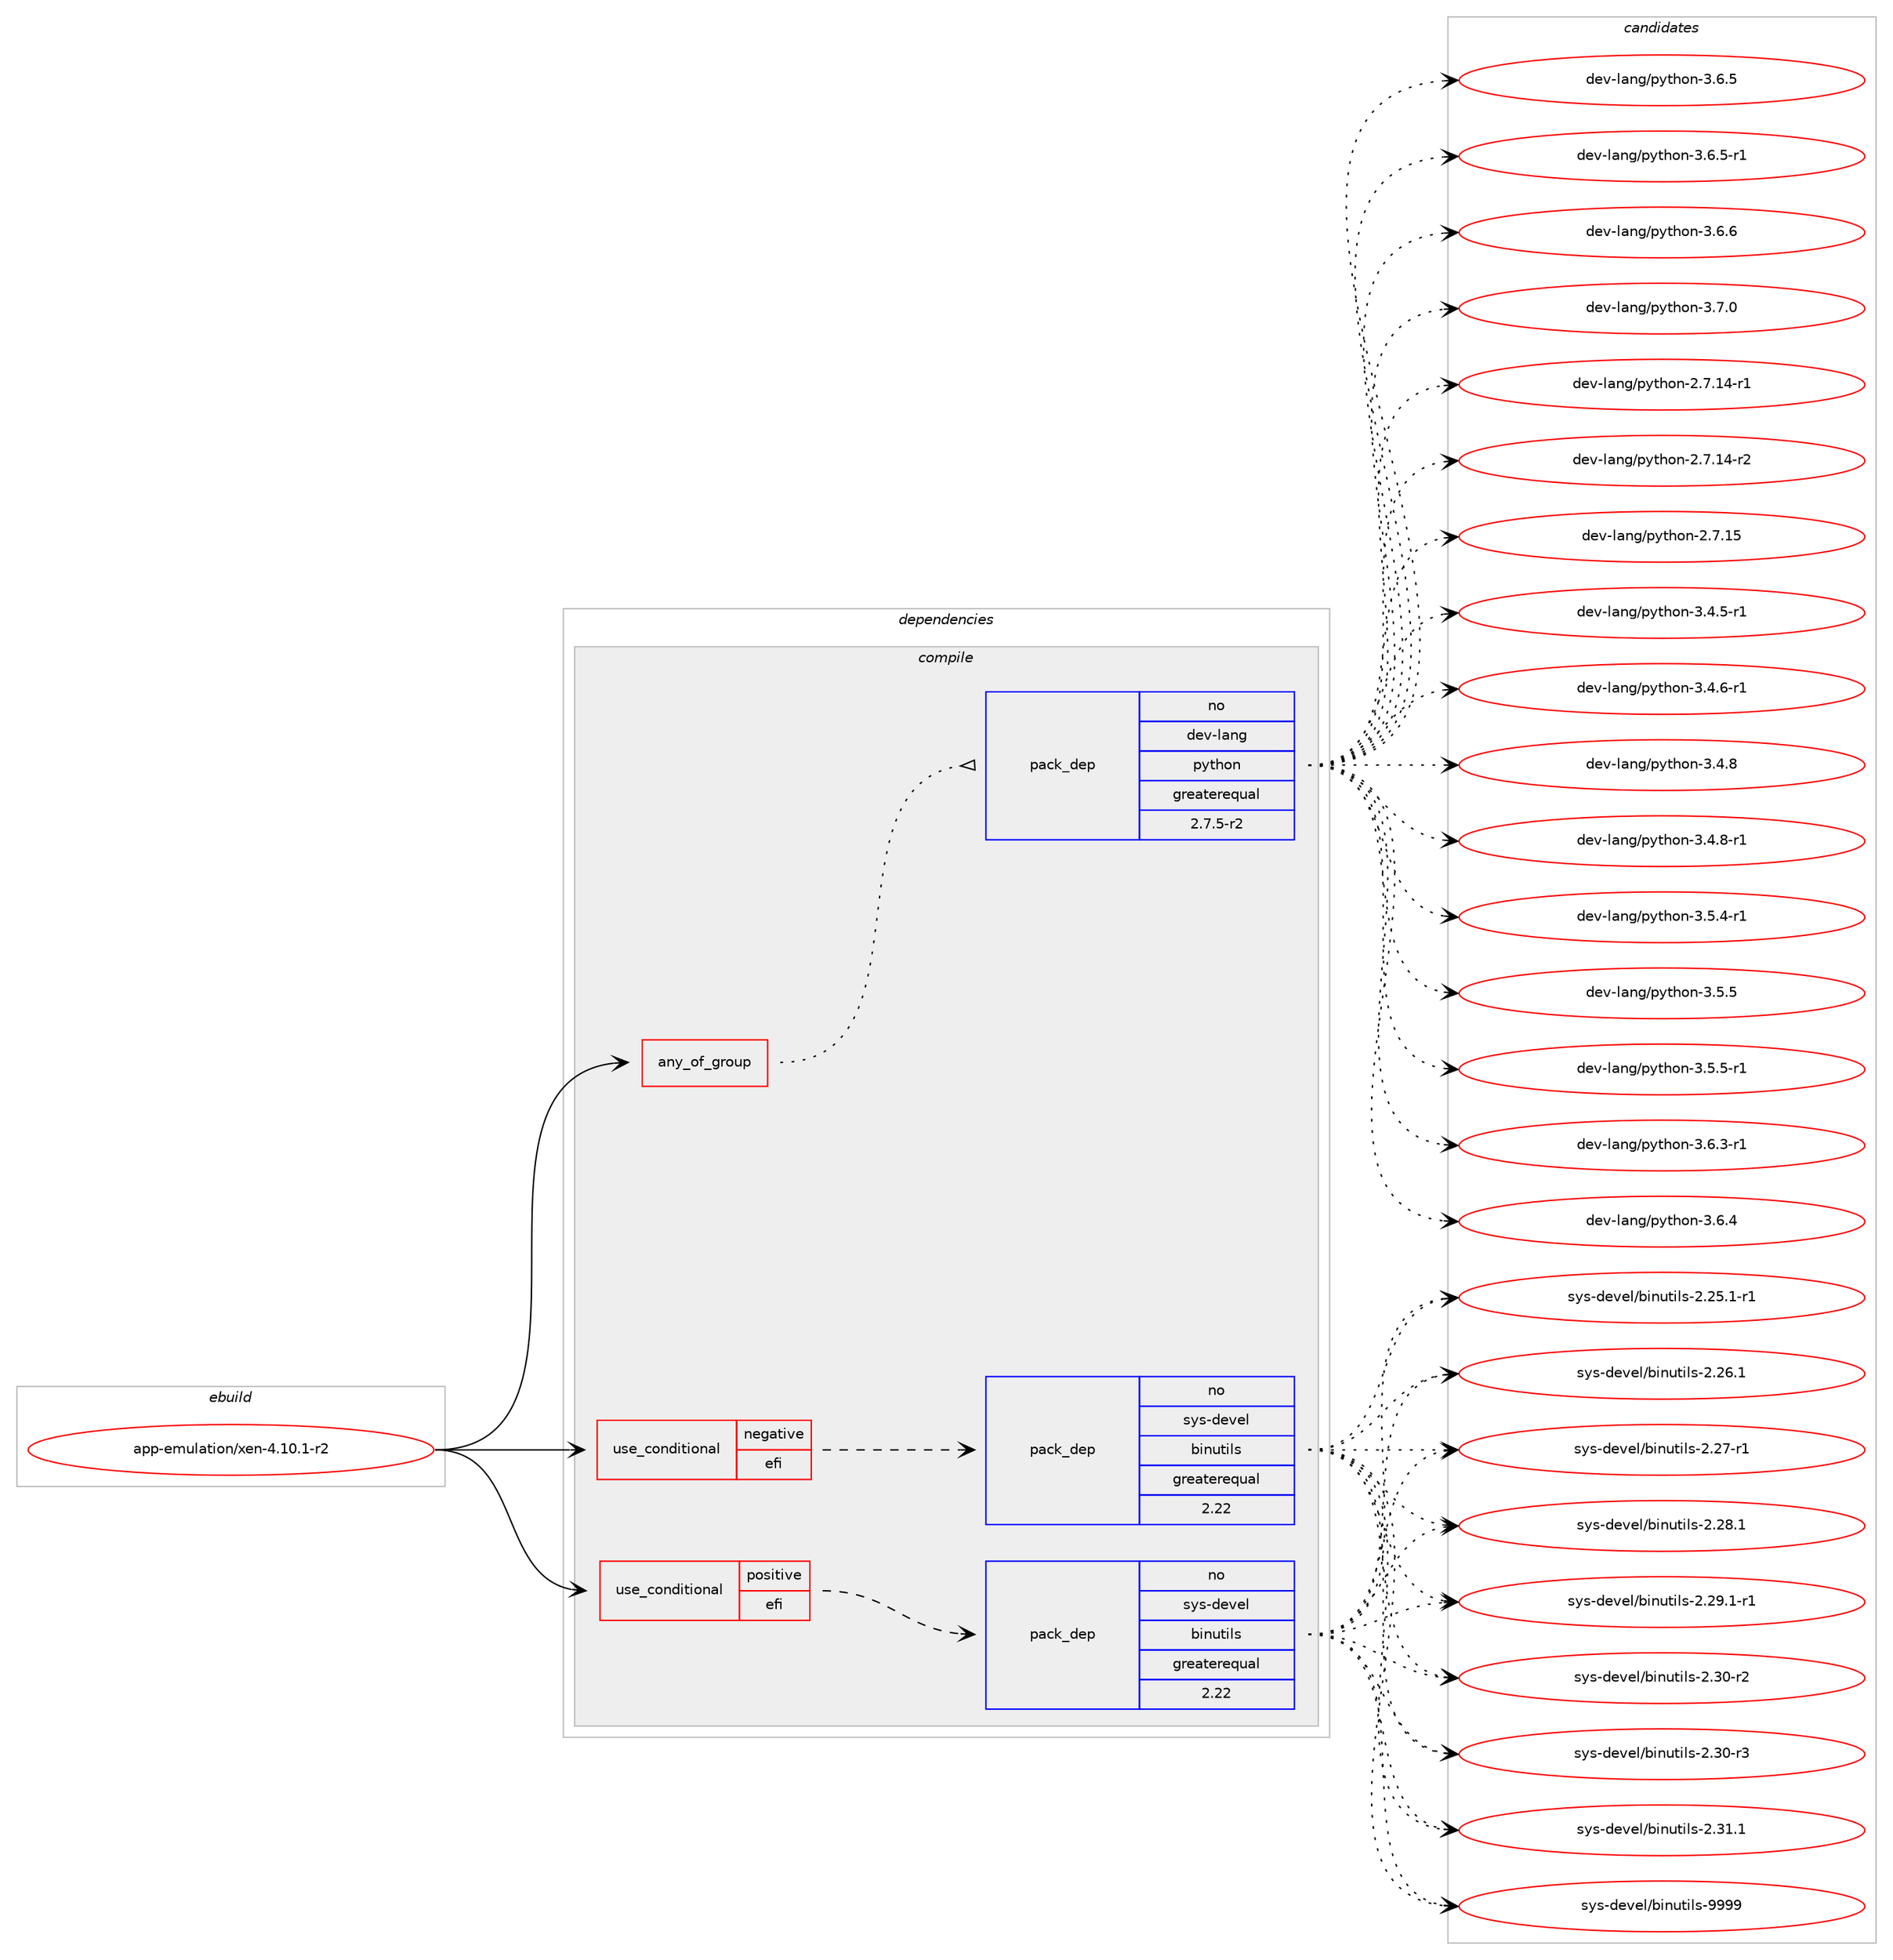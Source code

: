 digraph prolog {

# *************
# Graph options
# *************

newrank=true;
concentrate=true;
compound=true;
graph [rankdir=LR,fontname=Helvetica,fontsize=10,ranksep=1.5];#, ranksep=2.5, nodesep=0.2];
edge  [arrowhead=vee];
node  [fontname=Helvetica,fontsize=10];

# **********
# The ebuild
# **********

subgraph cluster_leftcol {
color=gray;
rank=same;
label=<<i>ebuild</i>>;
id [label="app-emulation/xen-4.10.1-r2", color=red, width=4, href="../app-emulation/xen-4.10.1-r2.svg"];
}

# ****************
# The dependencies
# ****************

subgraph cluster_midcol {
color=gray;
label=<<i>dependencies</i>>;
subgraph cluster_compile {
fillcolor="#eeeeee";
style=filled;
label=<<i>compile</i>>;
subgraph any20 {
dependency1157 [label=<<TABLE BORDER="0" CELLBORDER="1" CELLSPACING="0" CELLPADDING="4"><TR><TD CELLPADDING="10">any_of_group</TD></TR></TABLE>>, shape=none, color=red];subgraph pack745 {
dependency1158 [label=<<TABLE BORDER="0" CELLBORDER="1" CELLSPACING="0" CELLPADDING="4" WIDTH="220"><TR><TD ROWSPAN="6" CELLPADDING="30">pack_dep</TD></TR><TR><TD WIDTH="110">no</TD></TR><TR><TD>dev-lang</TD></TR><TR><TD>python</TD></TR><TR><TD>greaterequal</TD></TR><TR><TD>2.7.5-r2</TD></TR></TABLE>>, shape=none, color=blue];
}
dependency1157:e -> dependency1158:w [weight=20,style="dotted",arrowhead="oinv"];
}
id:e -> dependency1157:w [weight=20,style="solid",arrowhead="vee"];
subgraph cond386 {
dependency1159 [label=<<TABLE BORDER="0" CELLBORDER="1" CELLSPACING="0" CELLPADDING="4"><TR><TD ROWSPAN="3" CELLPADDING="10">use_conditional</TD></TR><TR><TD>negative</TD></TR><TR><TD>efi</TD></TR></TABLE>>, shape=none, color=red];
subgraph pack746 {
dependency1160 [label=<<TABLE BORDER="0" CELLBORDER="1" CELLSPACING="0" CELLPADDING="4" WIDTH="220"><TR><TD ROWSPAN="6" CELLPADDING="30">pack_dep</TD></TR><TR><TD WIDTH="110">no</TD></TR><TR><TD>sys-devel</TD></TR><TR><TD>binutils</TD></TR><TR><TD>greaterequal</TD></TR><TR><TD>2.22</TD></TR></TABLE>>, shape=none, color=blue];
}
dependency1159:e -> dependency1160:w [weight=20,style="dashed",arrowhead="vee"];
}
id:e -> dependency1159:w [weight=20,style="solid",arrowhead="vee"];
subgraph cond387 {
dependency1161 [label=<<TABLE BORDER="0" CELLBORDER="1" CELLSPACING="0" CELLPADDING="4"><TR><TD ROWSPAN="3" CELLPADDING="10">use_conditional</TD></TR><TR><TD>positive</TD></TR><TR><TD>efi</TD></TR></TABLE>>, shape=none, color=red];
subgraph pack747 {
dependency1162 [label=<<TABLE BORDER="0" CELLBORDER="1" CELLSPACING="0" CELLPADDING="4" WIDTH="220"><TR><TD ROWSPAN="6" CELLPADDING="30">pack_dep</TD></TR><TR><TD WIDTH="110">no</TD></TR><TR><TD>sys-devel</TD></TR><TR><TD>binutils</TD></TR><TR><TD>greaterequal</TD></TR><TR><TD>2.22</TD></TR></TABLE>>, shape=none, color=blue];
}
dependency1161:e -> dependency1162:w [weight=20,style="dashed",arrowhead="vee"];
}
id:e -> dependency1161:w [weight=20,style="solid",arrowhead="vee"];
}
subgraph cluster_compileandrun {
fillcolor="#eeeeee";
style=filled;
label=<<i>compile and run</i>>;
}
subgraph cluster_run {
fillcolor="#eeeeee";
style=filled;
label=<<i>run</i>>;
}
}

# **************
# The candidates
# **************

subgraph cluster_choices {
rank=same;
color=gray;
label=<<i>candidates</i>>;

subgraph choice745 {
color=black;
nodesep=1;
choice100101118451089711010347112121116104111110455046554649524511449 [label="dev-lang/python-2.7.14-r1", color=red, width=4,href="../dev-lang/python-2.7.14-r1.svg"];
choice100101118451089711010347112121116104111110455046554649524511450 [label="dev-lang/python-2.7.14-r2", color=red, width=4,href="../dev-lang/python-2.7.14-r2.svg"];
choice10010111845108971101034711212111610411111045504655464953 [label="dev-lang/python-2.7.15", color=red, width=4,href="../dev-lang/python-2.7.15.svg"];
choice1001011184510897110103471121211161041111104551465246534511449 [label="dev-lang/python-3.4.5-r1", color=red, width=4,href="../dev-lang/python-3.4.5-r1.svg"];
choice1001011184510897110103471121211161041111104551465246544511449 [label="dev-lang/python-3.4.6-r1", color=red, width=4,href="../dev-lang/python-3.4.6-r1.svg"];
choice100101118451089711010347112121116104111110455146524656 [label="dev-lang/python-3.4.8", color=red, width=4,href="../dev-lang/python-3.4.8.svg"];
choice1001011184510897110103471121211161041111104551465246564511449 [label="dev-lang/python-3.4.8-r1", color=red, width=4,href="../dev-lang/python-3.4.8-r1.svg"];
choice1001011184510897110103471121211161041111104551465346524511449 [label="dev-lang/python-3.5.4-r1", color=red, width=4,href="../dev-lang/python-3.5.4-r1.svg"];
choice100101118451089711010347112121116104111110455146534653 [label="dev-lang/python-3.5.5", color=red, width=4,href="../dev-lang/python-3.5.5.svg"];
choice1001011184510897110103471121211161041111104551465346534511449 [label="dev-lang/python-3.5.5-r1", color=red, width=4,href="../dev-lang/python-3.5.5-r1.svg"];
choice1001011184510897110103471121211161041111104551465446514511449 [label="dev-lang/python-3.6.3-r1", color=red, width=4,href="../dev-lang/python-3.6.3-r1.svg"];
choice100101118451089711010347112121116104111110455146544652 [label="dev-lang/python-3.6.4", color=red, width=4,href="../dev-lang/python-3.6.4.svg"];
choice100101118451089711010347112121116104111110455146544653 [label="dev-lang/python-3.6.5", color=red, width=4,href="../dev-lang/python-3.6.5.svg"];
choice1001011184510897110103471121211161041111104551465446534511449 [label="dev-lang/python-3.6.5-r1", color=red, width=4,href="../dev-lang/python-3.6.5-r1.svg"];
choice100101118451089711010347112121116104111110455146544654 [label="dev-lang/python-3.6.6", color=red, width=4,href="../dev-lang/python-3.6.6.svg"];
choice100101118451089711010347112121116104111110455146554648 [label="dev-lang/python-3.7.0", color=red, width=4,href="../dev-lang/python-3.7.0.svg"];
dependency1158:e -> choice100101118451089711010347112121116104111110455046554649524511449:w [style=dotted,weight="100"];
dependency1158:e -> choice100101118451089711010347112121116104111110455046554649524511450:w [style=dotted,weight="100"];
dependency1158:e -> choice10010111845108971101034711212111610411111045504655464953:w [style=dotted,weight="100"];
dependency1158:e -> choice1001011184510897110103471121211161041111104551465246534511449:w [style=dotted,weight="100"];
dependency1158:e -> choice1001011184510897110103471121211161041111104551465246544511449:w [style=dotted,weight="100"];
dependency1158:e -> choice100101118451089711010347112121116104111110455146524656:w [style=dotted,weight="100"];
dependency1158:e -> choice1001011184510897110103471121211161041111104551465246564511449:w [style=dotted,weight="100"];
dependency1158:e -> choice1001011184510897110103471121211161041111104551465346524511449:w [style=dotted,weight="100"];
dependency1158:e -> choice100101118451089711010347112121116104111110455146534653:w [style=dotted,weight="100"];
dependency1158:e -> choice1001011184510897110103471121211161041111104551465346534511449:w [style=dotted,weight="100"];
dependency1158:e -> choice1001011184510897110103471121211161041111104551465446514511449:w [style=dotted,weight="100"];
dependency1158:e -> choice100101118451089711010347112121116104111110455146544652:w [style=dotted,weight="100"];
dependency1158:e -> choice100101118451089711010347112121116104111110455146544653:w [style=dotted,weight="100"];
dependency1158:e -> choice1001011184510897110103471121211161041111104551465446534511449:w [style=dotted,weight="100"];
dependency1158:e -> choice100101118451089711010347112121116104111110455146544654:w [style=dotted,weight="100"];
dependency1158:e -> choice100101118451089711010347112121116104111110455146554648:w [style=dotted,weight="100"];
}
subgraph choice746 {
color=black;
nodesep=1;
choice115121115451001011181011084798105110117116105108115455046505346494511449 [label="sys-devel/binutils-2.25.1-r1", color=red, width=4,href="../sys-devel/binutils-2.25.1-r1.svg"];
choice11512111545100101118101108479810511011711610510811545504650544649 [label="sys-devel/binutils-2.26.1", color=red, width=4,href="../sys-devel/binutils-2.26.1.svg"];
choice11512111545100101118101108479810511011711610510811545504650554511449 [label="sys-devel/binutils-2.27-r1", color=red, width=4,href="../sys-devel/binutils-2.27-r1.svg"];
choice11512111545100101118101108479810511011711610510811545504650564649 [label="sys-devel/binutils-2.28.1", color=red, width=4,href="../sys-devel/binutils-2.28.1.svg"];
choice115121115451001011181011084798105110117116105108115455046505746494511449 [label="sys-devel/binutils-2.29.1-r1", color=red, width=4,href="../sys-devel/binutils-2.29.1-r1.svg"];
choice11512111545100101118101108479810511011711610510811545504651484511450 [label="sys-devel/binutils-2.30-r2", color=red, width=4,href="../sys-devel/binutils-2.30-r2.svg"];
choice11512111545100101118101108479810511011711610510811545504651484511451 [label="sys-devel/binutils-2.30-r3", color=red, width=4,href="../sys-devel/binutils-2.30-r3.svg"];
choice11512111545100101118101108479810511011711610510811545504651494649 [label="sys-devel/binutils-2.31.1", color=red, width=4,href="../sys-devel/binutils-2.31.1.svg"];
choice1151211154510010111810110847981051101171161051081154557575757 [label="sys-devel/binutils-9999", color=red, width=4,href="../sys-devel/binutils-9999.svg"];
dependency1160:e -> choice115121115451001011181011084798105110117116105108115455046505346494511449:w [style=dotted,weight="100"];
dependency1160:e -> choice11512111545100101118101108479810511011711610510811545504650544649:w [style=dotted,weight="100"];
dependency1160:e -> choice11512111545100101118101108479810511011711610510811545504650554511449:w [style=dotted,weight="100"];
dependency1160:e -> choice11512111545100101118101108479810511011711610510811545504650564649:w [style=dotted,weight="100"];
dependency1160:e -> choice115121115451001011181011084798105110117116105108115455046505746494511449:w [style=dotted,weight="100"];
dependency1160:e -> choice11512111545100101118101108479810511011711610510811545504651484511450:w [style=dotted,weight="100"];
dependency1160:e -> choice11512111545100101118101108479810511011711610510811545504651484511451:w [style=dotted,weight="100"];
dependency1160:e -> choice11512111545100101118101108479810511011711610510811545504651494649:w [style=dotted,weight="100"];
dependency1160:e -> choice1151211154510010111810110847981051101171161051081154557575757:w [style=dotted,weight="100"];
}
subgraph choice747 {
color=black;
nodesep=1;
choice115121115451001011181011084798105110117116105108115455046505346494511449 [label="sys-devel/binutils-2.25.1-r1", color=red, width=4,href="../sys-devel/binutils-2.25.1-r1.svg"];
choice11512111545100101118101108479810511011711610510811545504650544649 [label="sys-devel/binutils-2.26.1", color=red, width=4,href="../sys-devel/binutils-2.26.1.svg"];
choice11512111545100101118101108479810511011711610510811545504650554511449 [label="sys-devel/binutils-2.27-r1", color=red, width=4,href="../sys-devel/binutils-2.27-r1.svg"];
choice11512111545100101118101108479810511011711610510811545504650564649 [label="sys-devel/binutils-2.28.1", color=red, width=4,href="../sys-devel/binutils-2.28.1.svg"];
choice115121115451001011181011084798105110117116105108115455046505746494511449 [label="sys-devel/binutils-2.29.1-r1", color=red, width=4,href="../sys-devel/binutils-2.29.1-r1.svg"];
choice11512111545100101118101108479810511011711610510811545504651484511450 [label="sys-devel/binutils-2.30-r2", color=red, width=4,href="../sys-devel/binutils-2.30-r2.svg"];
choice11512111545100101118101108479810511011711610510811545504651484511451 [label="sys-devel/binutils-2.30-r3", color=red, width=4,href="../sys-devel/binutils-2.30-r3.svg"];
choice11512111545100101118101108479810511011711610510811545504651494649 [label="sys-devel/binutils-2.31.1", color=red, width=4,href="../sys-devel/binutils-2.31.1.svg"];
choice1151211154510010111810110847981051101171161051081154557575757 [label="sys-devel/binutils-9999", color=red, width=4,href="../sys-devel/binutils-9999.svg"];
dependency1162:e -> choice115121115451001011181011084798105110117116105108115455046505346494511449:w [style=dotted,weight="100"];
dependency1162:e -> choice11512111545100101118101108479810511011711610510811545504650544649:w [style=dotted,weight="100"];
dependency1162:e -> choice11512111545100101118101108479810511011711610510811545504650554511449:w [style=dotted,weight="100"];
dependency1162:e -> choice11512111545100101118101108479810511011711610510811545504650564649:w [style=dotted,weight="100"];
dependency1162:e -> choice115121115451001011181011084798105110117116105108115455046505746494511449:w [style=dotted,weight="100"];
dependency1162:e -> choice11512111545100101118101108479810511011711610510811545504651484511450:w [style=dotted,weight="100"];
dependency1162:e -> choice11512111545100101118101108479810511011711610510811545504651484511451:w [style=dotted,weight="100"];
dependency1162:e -> choice11512111545100101118101108479810511011711610510811545504651494649:w [style=dotted,weight="100"];
dependency1162:e -> choice1151211154510010111810110847981051101171161051081154557575757:w [style=dotted,weight="100"];
}
}

}
